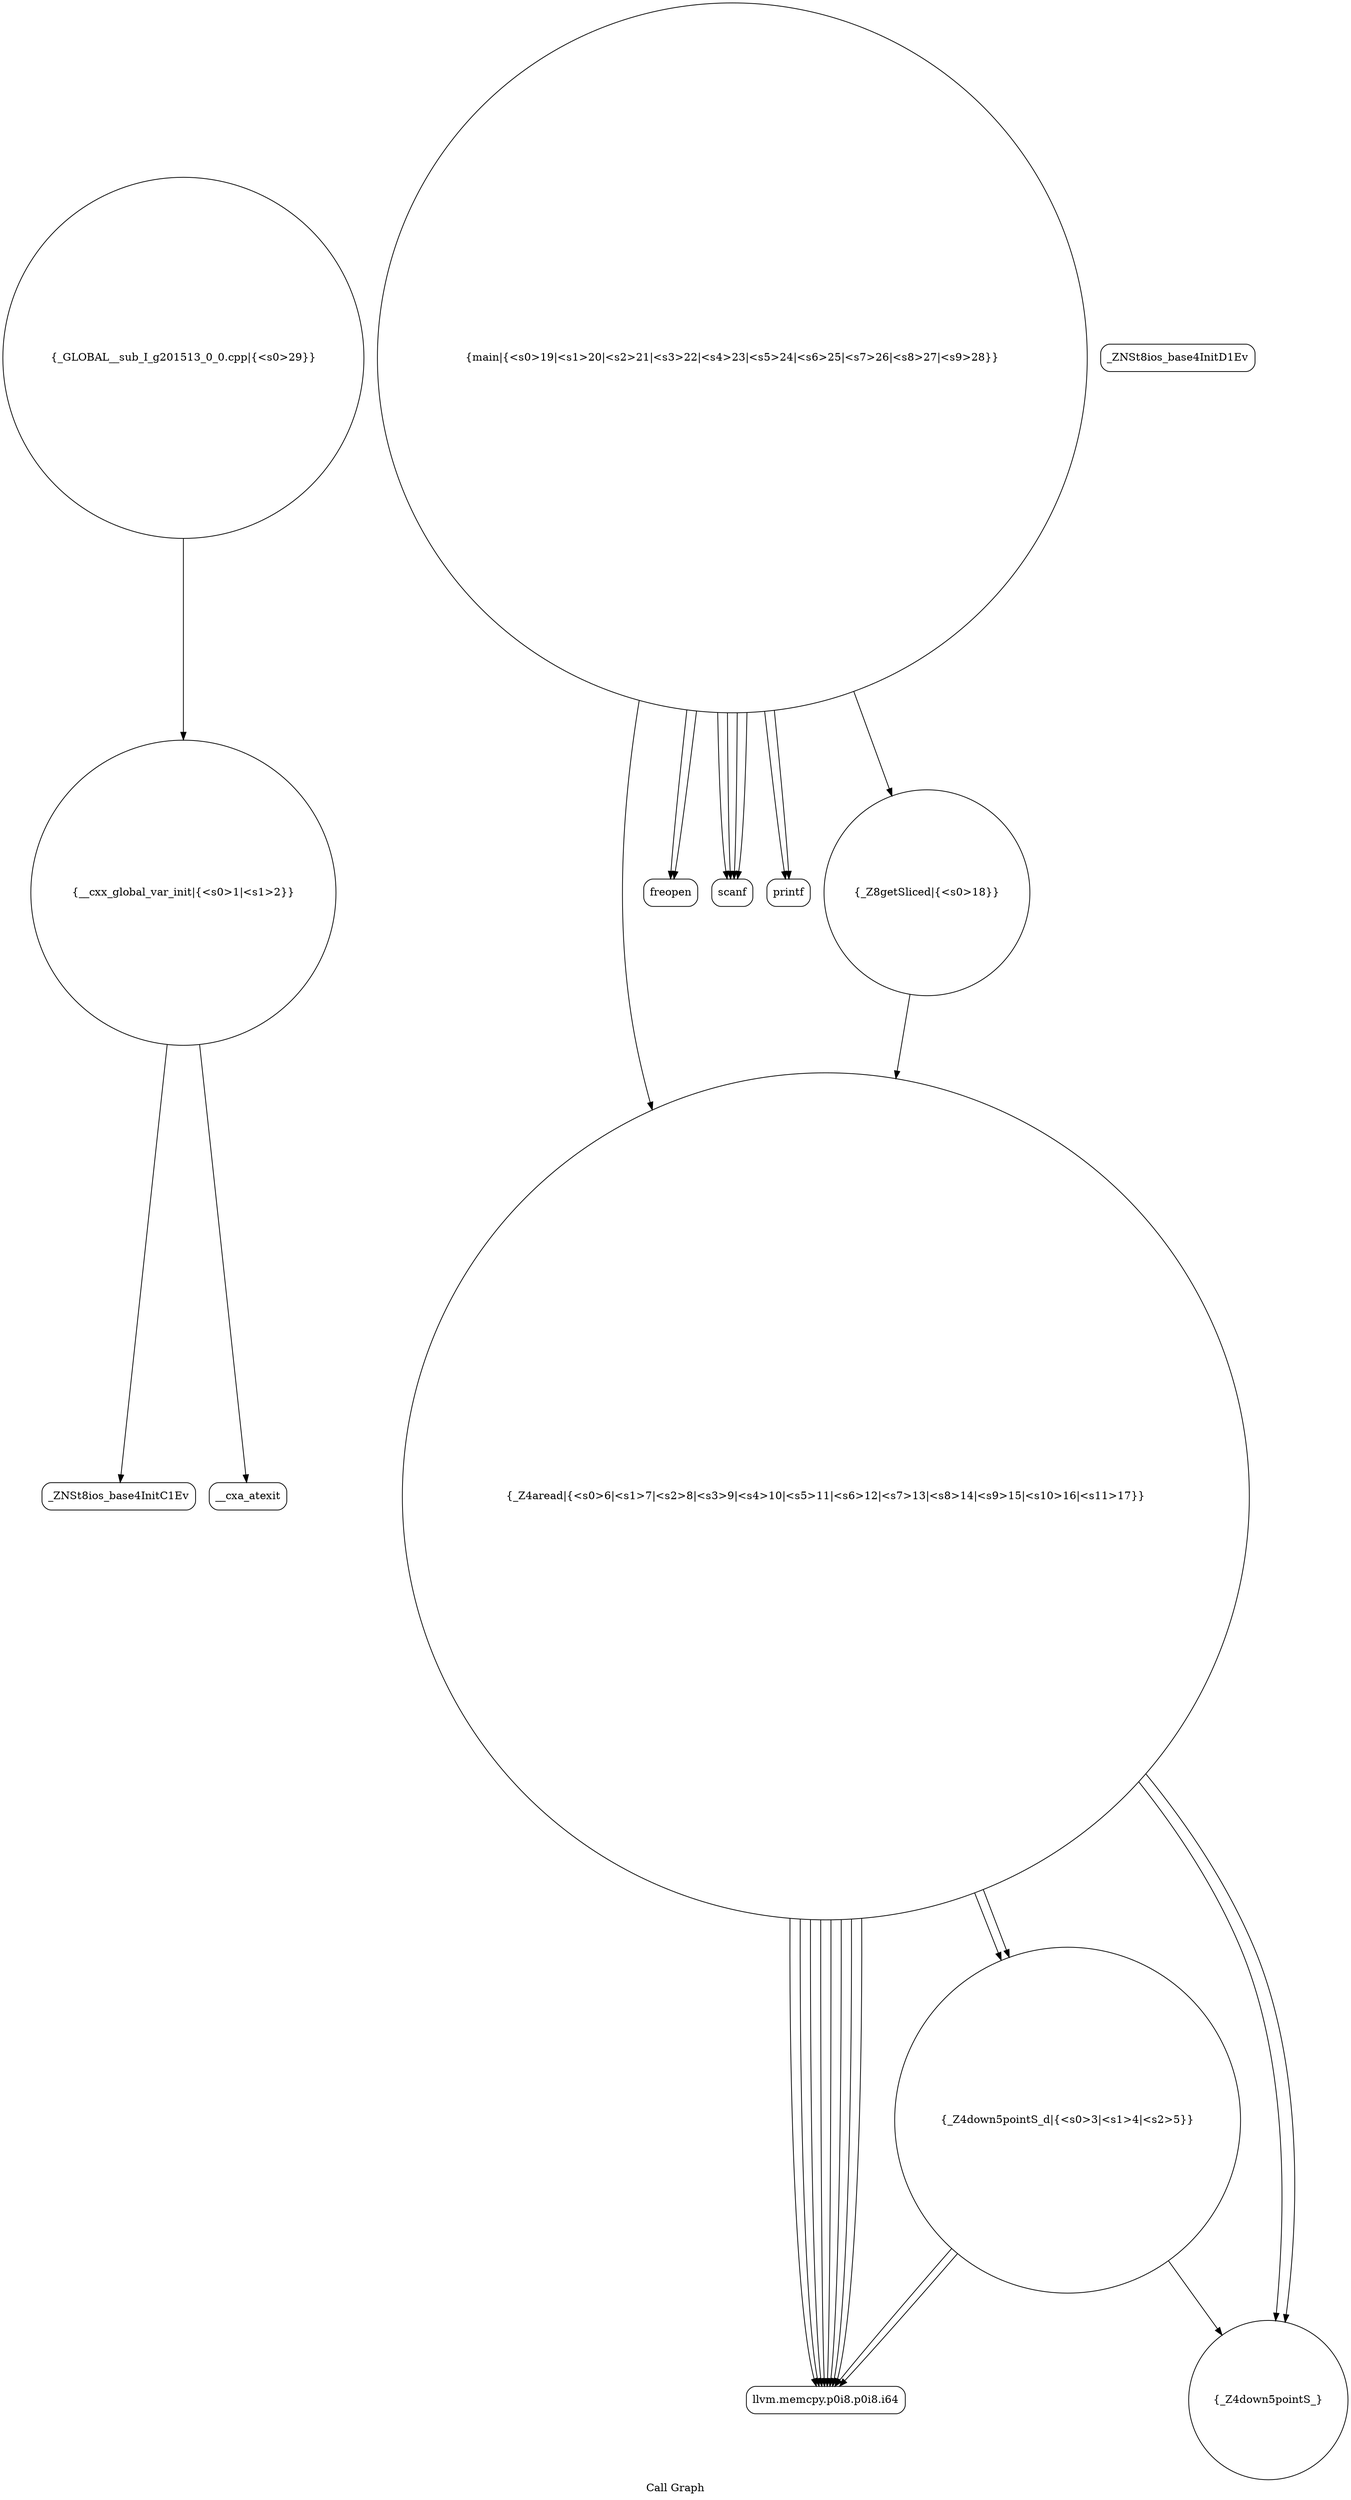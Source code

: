 digraph "Call Graph" {
	label="Call Graph";

	Node0x56466db50d30 [shape=record,shape=circle,label="{__cxx_global_var_init|{<s0>1|<s1>2}}"];
	Node0x56466db50d30:s0 -> Node0x56466db511c0[color=black];
	Node0x56466db50d30:s1 -> Node0x56466db512c0[color=black];
	Node0x56466db514c0 [shape=record,shape=circle,label="{_Z4aread|{<s0>6|<s1>7|<s2>8|<s3>9|<s4>10|<s5>11|<s6>12|<s7>13|<s8>14|<s9>15|<s10>16|<s11>17}}"];
	Node0x56466db514c0:s0 -> Node0x56466db51440[color=black];
	Node0x56466db514c0:s1 -> Node0x56466db51440[color=black];
	Node0x56466db514c0:s2 -> Node0x56466db51340[color=black];
	Node0x56466db514c0:s3 -> Node0x56466db51440[color=black];
	Node0x56466db514c0:s4 -> Node0x56466db51440[color=black];
	Node0x56466db514c0:s5 -> Node0x56466db513c0[color=black];
	Node0x56466db514c0:s6 -> Node0x56466db51440[color=black];
	Node0x56466db514c0:s7 -> Node0x56466db51440[color=black];
	Node0x56466db514c0:s8 -> Node0x56466db51340[color=black];
	Node0x56466db514c0:s9 -> Node0x56466db51440[color=black];
	Node0x56466db514c0:s10 -> Node0x56466db51440[color=black];
	Node0x56466db514c0:s11 -> Node0x56466db513c0[color=black];
	Node0x56466db51240 [shape=record,shape=Mrecord,label="{_ZNSt8ios_base4InitD1Ev}"];
	Node0x56466db515c0 [shape=record,shape=circle,label="{main|{<s0>19|<s1>20|<s2>21|<s3>22|<s4>23|<s5>24|<s6>25|<s7>26|<s8>27|<s9>28}}"];
	Node0x56466db515c0:s0 -> Node0x56466db51640[color=black];
	Node0x56466db515c0:s1 -> Node0x56466db51640[color=black];
	Node0x56466db515c0:s2 -> Node0x56466db516c0[color=black];
	Node0x56466db515c0:s3 -> Node0x56466db516c0[color=black];
	Node0x56466db515c0:s4 -> Node0x56466db516c0[color=black];
	Node0x56466db515c0:s5 -> Node0x56466db516c0[color=black];
	Node0x56466db515c0:s6 -> Node0x56466db514c0[color=black];
	Node0x56466db515c0:s7 -> Node0x56466db51740[color=black];
	Node0x56466db515c0:s8 -> Node0x56466db51540[color=black];
	Node0x56466db515c0:s9 -> Node0x56466db51740[color=black];
	Node0x56466db51340 [shape=record,shape=circle,label="{_Z4down5pointS_}"];
	Node0x56466db516c0 [shape=record,shape=Mrecord,label="{scanf}"];
	Node0x56466db51440 [shape=record,shape=Mrecord,label="{llvm.memcpy.p0i8.p0i8.i64}"];
	Node0x56466db517c0 [shape=record,shape=circle,label="{_GLOBAL__sub_I_g201513_0_0.cpp|{<s0>29}}"];
	Node0x56466db517c0:s0 -> Node0x56466db50d30[color=black];
	Node0x56466db511c0 [shape=record,shape=Mrecord,label="{_ZNSt8ios_base4InitC1Ev}"];
	Node0x56466db51540 [shape=record,shape=circle,label="{_Z8getSliced|{<s0>18}}"];
	Node0x56466db51540:s0 -> Node0x56466db514c0[color=black];
	Node0x56466db512c0 [shape=record,shape=Mrecord,label="{__cxa_atexit}"];
	Node0x56466db51640 [shape=record,shape=Mrecord,label="{freopen}"];
	Node0x56466db513c0 [shape=record,shape=circle,label="{_Z4down5pointS_d|{<s0>3|<s1>4|<s2>5}}"];
	Node0x56466db513c0:s0 -> Node0x56466db51440[color=black];
	Node0x56466db513c0:s1 -> Node0x56466db51440[color=black];
	Node0x56466db513c0:s2 -> Node0x56466db51340[color=black];
	Node0x56466db51740 [shape=record,shape=Mrecord,label="{printf}"];
}
